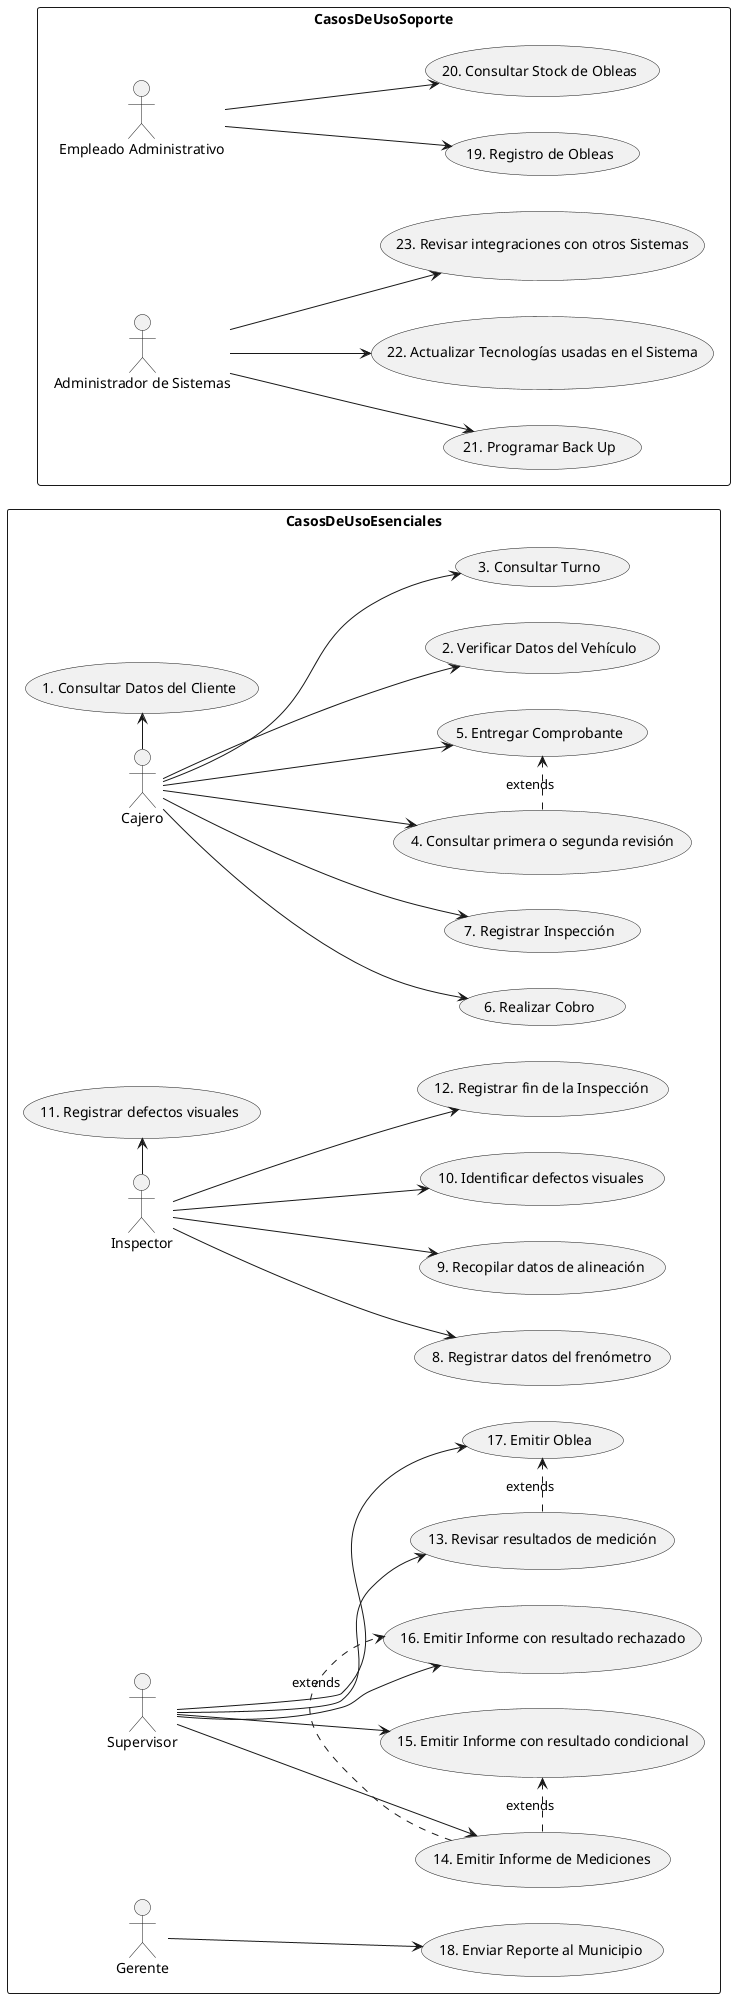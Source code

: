 @startuml
left to right direction

skinparam packageStyle rectangle

rectangle CasosDeUsoEsenciales {

:Cajero:-> (1. Consultar Datos del Cliente)
:Cajero:--> (2. Verificar Datos del Vehículo)
:Cajero:--> (3. Consultar Turno)
:Cajero:--> (4. Consultar primera o segunda revisión)
:Cajero:--> (5. Entregar Comprobante)
:Cajero:--> (6. Realizar Cobro)
:Cajero:--> (7. Registrar Inspección)
(4. Consultar primera o segunda revisión) .> (5. Entregar Comprobante) : extends


:Inspector:--> (8. Registrar datos del frenómetro)
:Inspector:--> (9. Recopilar datos de alineación)
:Inspector:--> (10. Identificar defectos visuales)
:Inspector:-> (11. Registrar defectos visuales)
:Inspector:--> (12. Registrar fin de la Inspección)


:Supervisor:--> (13. Revisar resultados de medición)
:Supervisor:--> (14. Emitir Informe de Mediciones)
:Supervisor:--> (15. Emitir Informe con resultado condicional)
:Supervisor:--> (16. Emitir Informe con resultado rechazado)
:Supervisor:--> (17. Emitir Oblea)

(14. Emitir Informe de Mediciones) .> (15. Emitir Informe con resultado condicional) : extends
(14. Emitir Informe de Mediciones) .> (16. Emitir Informe con resultado rechazado) : extends
(13. Revisar resultados de medición) .> (17. Emitir Oblea) : extends


:Gerente:-->(18. Enviar Reporte al Municipio)

}

rectangle CasosDeUsoSoporte {

' CASOS DE USO DE SOPORTE
:Empleado Administrativo:--> (19. Registro de Obleas)
:Empleado Administrativo:--> (20. Consultar Stock de Obleas)

:Administrador de Sistemas:--> (21. Programar Back Up)
:Administrador de Sistemas:--> (22. Actualizar Tecnologías usadas en el Sistema)
:Administrador de Sistemas:--> (23. Revisar integraciones con otros Sistemas)

}

@enduml
